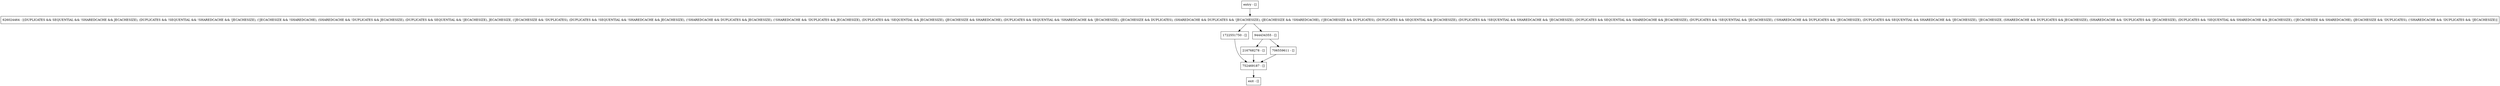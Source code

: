 digraph addWaiterToEndOfList {
node [shape=record];
1722551750 [label="1722551750 - []"];
entry [label="entry - []"];
exit [label="exit - []"];
216768278 [label="216768278 - []"];
752469187 [label="752469187 - []"];
626024464 [label="626024464 - [(DUPLICATES && SEQUENTIAL && !SHAREDCACHE && JECACHESIZE), (DUPLICATES && !SEQUENTIAL && !SHAREDCACHE && !JECACHESIZE), (!JECACHESIZE && !SHAREDCACHE), (SHAREDCACHE && !DUPLICATES && JECACHESIZE), (DUPLICATES && SEQUENTIAL && !JECACHESIZE), JECACHESIZE, (!JECACHESIZE && !DUPLICATES), (DUPLICATES && !SEQUENTIAL && !SHAREDCACHE && JECACHESIZE), (!SHAREDCACHE && DUPLICATES && JECACHESIZE), (!SHAREDCACHE && !DUPLICATES && JECACHESIZE), (DUPLICATES && !SEQUENTIAL && JECACHESIZE), (JECACHESIZE && SHAREDCACHE), (DUPLICATES && SEQUENTIAL && !SHAREDCACHE && !JECACHESIZE), (JECACHESIZE && DUPLICATES), (SHAREDCACHE && DUPLICATES && !JECACHESIZE), (JECACHESIZE && !SHAREDCACHE), (!JECACHESIZE && DUPLICATES), (DUPLICATES && SEQUENTIAL && JECACHESIZE), (DUPLICATES && !SEQUENTIAL && SHAREDCACHE && !JECACHESIZE), (DUPLICATES && SEQUENTIAL && SHAREDCACHE && JECACHESIZE), (DUPLICATES && !SEQUENTIAL && !JECACHESIZE), (!SHAREDCACHE && DUPLICATES && !JECACHESIZE), (DUPLICATES && SEQUENTIAL && SHAREDCACHE && !JECACHESIZE), !JECACHESIZE, (SHAREDCACHE && DUPLICATES && JECACHESIZE), (SHAREDCACHE && !DUPLICATES && !JECACHESIZE), (DUPLICATES && !SEQUENTIAL && SHAREDCACHE && JECACHESIZE), (!JECACHESIZE && SHAREDCACHE), (JECACHESIZE && !DUPLICATES), (!SHAREDCACHE && !DUPLICATES && !JECACHESIZE)]"];
944434355 [label="944434355 - []"];
706559611 [label="706559611 - []"];
entry;
exit;
1722551750 -> 752469187;
entry -> 626024464;
216768278 -> 752469187;
752469187 -> exit;
626024464 -> 1722551750;
626024464 -> 944434355;
944434355 -> 216768278;
944434355 -> 706559611;
706559611 -> 752469187;
}
